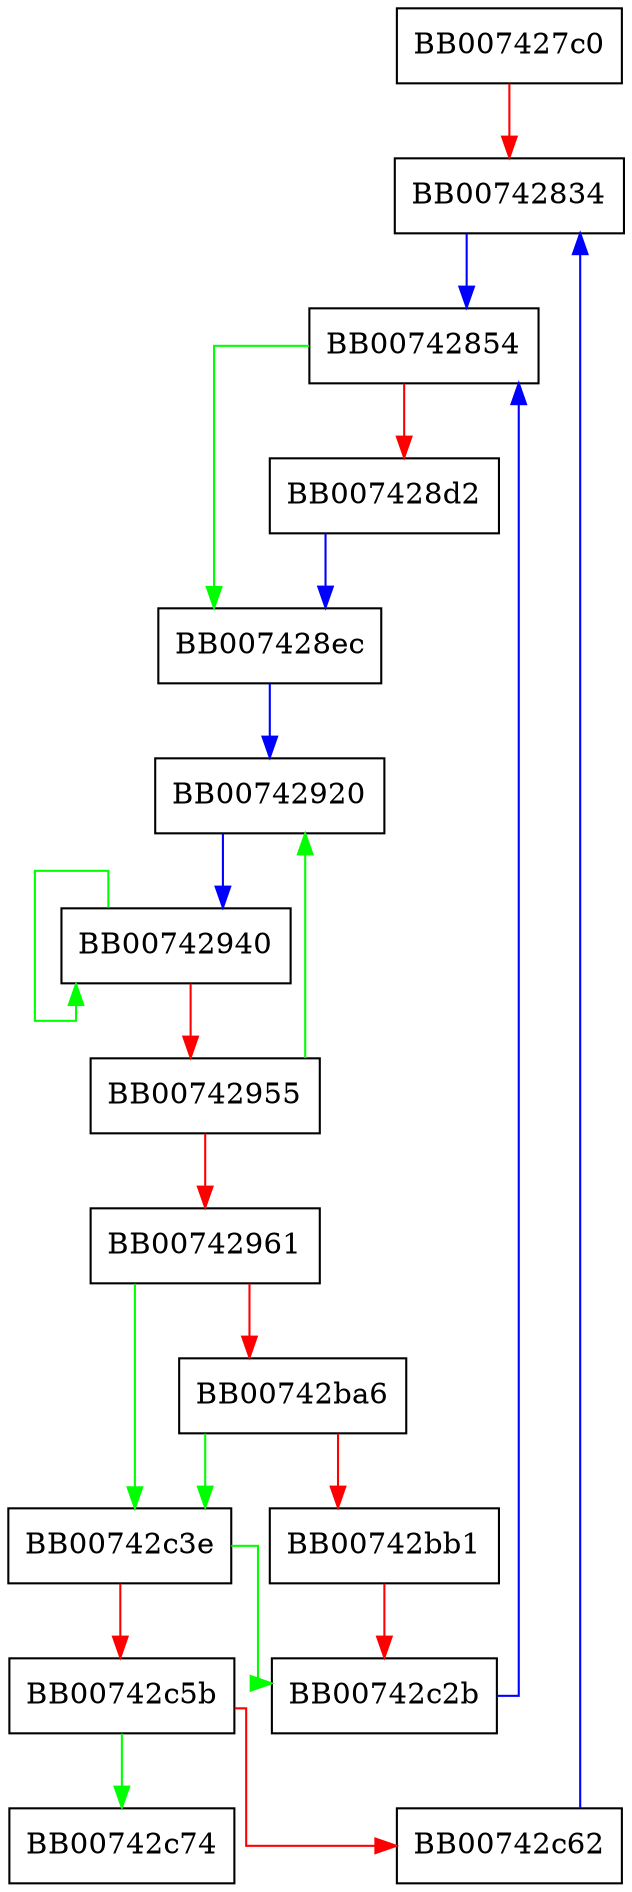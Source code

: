 digraph ossl_curve448_precomputed_scalarmul {
  node [shape="box"];
  graph [splines=ortho];
  BB007427c0 -> BB00742834 [color="red"];
  BB00742834 -> BB00742854 [color="blue"];
  BB00742854 -> BB007428ec [color="green"];
  BB00742854 -> BB007428d2 [color="red"];
  BB007428d2 -> BB007428ec [color="blue"];
  BB007428ec -> BB00742920 [color="blue"];
  BB00742920 -> BB00742940 [color="blue"];
  BB00742940 -> BB00742940 [color="green"];
  BB00742940 -> BB00742955 [color="red"];
  BB00742955 -> BB00742920 [color="green"];
  BB00742955 -> BB00742961 [color="red"];
  BB00742961 -> BB00742c3e [color="green"];
  BB00742961 -> BB00742ba6 [color="red"];
  BB00742ba6 -> BB00742c3e [color="green"];
  BB00742ba6 -> BB00742bb1 [color="red"];
  BB00742bb1 -> BB00742c2b [color="red"];
  BB00742c2b -> BB00742854 [color="blue"];
  BB00742c3e -> BB00742c2b [color="green"];
  BB00742c3e -> BB00742c5b [color="red"];
  BB00742c5b -> BB00742c74 [color="green"];
  BB00742c5b -> BB00742c62 [color="red"];
  BB00742c62 -> BB00742834 [color="blue"];
}